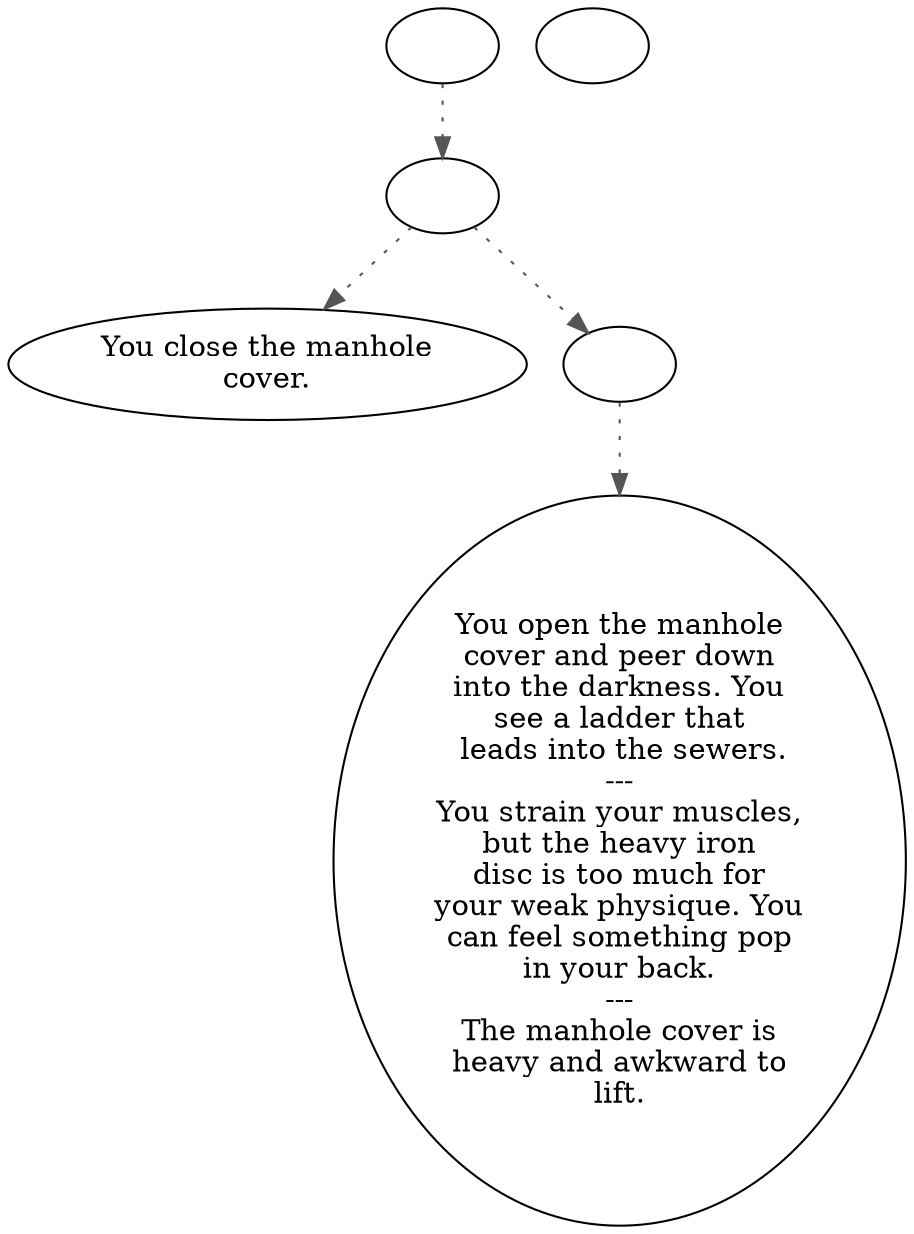 digraph COVER {
  "start" [style=filled       fillcolor="#FFFFFF"       color="#000000"]
  "start" -> "do_stuff" [style=dotted color="#555555"]
  "start" [label=""]
  "do_stuff" [style=filled       fillcolor="#FFFFFF"       color="#000000"]
  "do_stuff" -> "cover00" [style=dotted color="#555555"]
  "do_stuff" -> "cover01" [style=dotted color="#555555"]
  "do_stuff" [label=""]
  "coverend" [style=filled       fillcolor="#FFFFFF"       color="#000000"]
  "coverend" [label=""]
  "cover00" [style=filled       fillcolor="#FFFFFF"       color="#000000"]
  "cover00" [label="You close the manhole\ncover."]
  "cover01" [style=filled       fillcolor="#FFFFFF"       color="#000000"]
  "cover01" -> "cover01a" [style=dotted color="#555555"]
  "cover01" [label=""]
  "cover01a" [style=filled       fillcolor="#FFFFFF"       color="#000000"]
  "cover01a" [label="You open the manhole\ncover and peer down\ninto the darkness. You\nsee a ladder that\n leads into the sewers.\n---\nYou strain your muscles,\nbut the heavy iron\ndisc is too much for\nyour weak physique. You\ncan feel something pop\nin your back.\n---\nThe manhole cover is\nheavy and awkward to\nlift."]
}